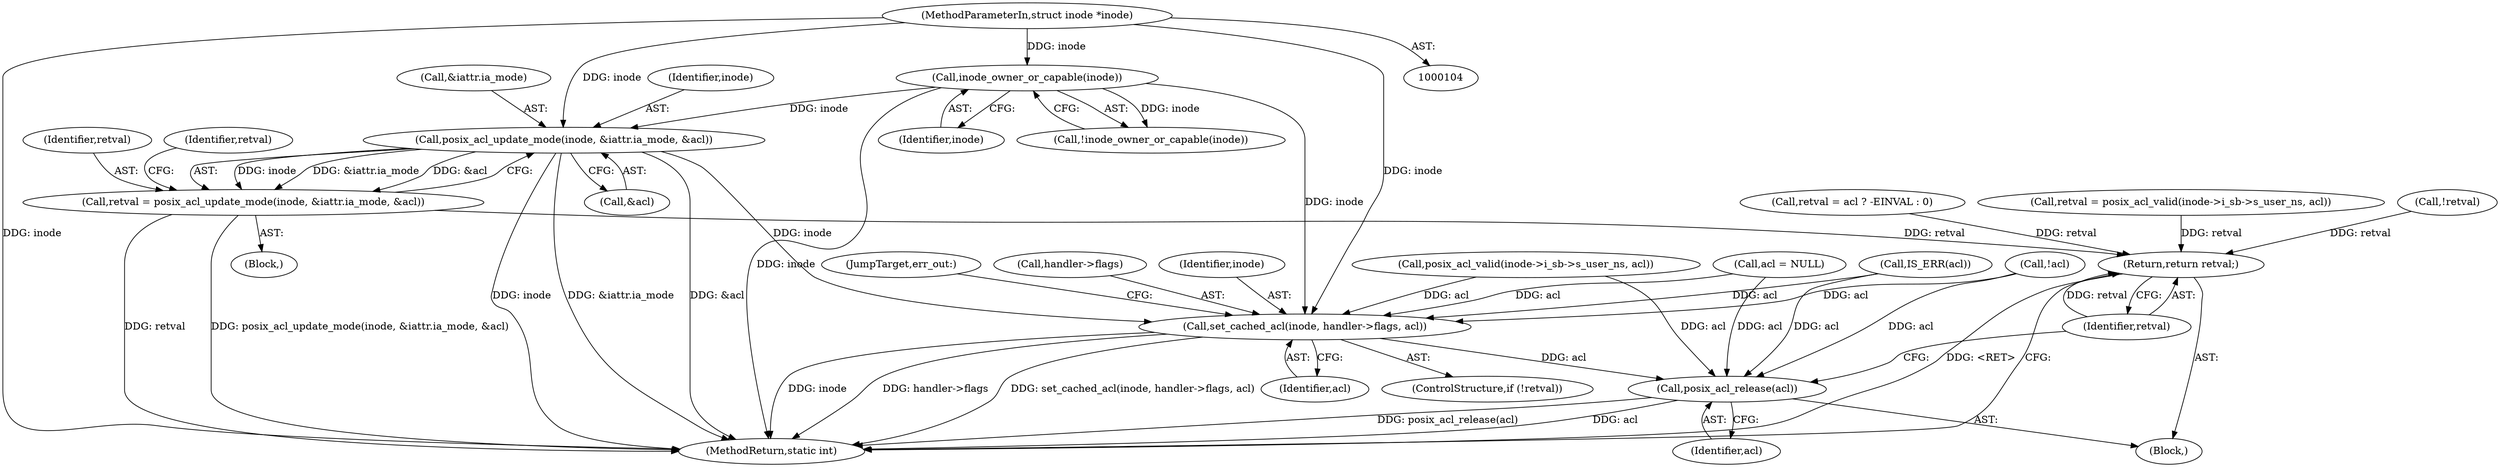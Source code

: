digraph "0_linux_073931017b49d9458aa351605b43a7e34598caef@API" {
"1000200" [label="(Call,posix_acl_update_mode(inode, &iattr.ia_mode, &acl))"];
"1000147" [label="(Call,inode_owner_or_capable(inode))"];
"1000107" [label="(MethodParameterIn,struct inode *inode)"];
"1000198" [label="(Call,retval = posix_acl_update_mode(inode, &iattr.ia_mode, &acl))"];
"1000272" [label="(Return,return retval;)"];
"1000263" [label="(Call,set_cached_acl(inode, handler->flags, acl))"];
"1000270" [label="(Call,posix_acl_release(acl))"];
"1000268" [label="(Identifier,acl)"];
"1000201" [label="(Identifier,inode)"];
"1000260" [label="(ControlStructure,if (!retval))"];
"1000148" [label="(Identifier,inode)"];
"1000269" [label="(JumpTarget,err_out:)"];
"1000274" [label="(MethodReturn,static int)"];
"1000185" [label="(Call,acl = NULL)"];
"1000261" [label="(Call,!retval)"];
"1000112" [label="(Block,)"];
"1000163" [label="(Call,IS_ERR(acl))"];
"1000196" [label="(Block,)"];
"1000271" [label="(Identifier,acl)"];
"1000174" [label="(Call,posix_acl_valid(inode->i_sb->s_user_ns, acl))"];
"1000206" [label="(Call,&acl)"];
"1000270" [label="(Call,posix_acl_release(acl))"];
"1000202" [label="(Call,&iattr.ia_mode)"];
"1000239" [label="(Call,retval = acl ? -EINVAL : 0)"];
"1000209" [label="(Identifier,retval)"];
"1000265" [label="(Call,handler->flags)"];
"1000200" [label="(Call,posix_acl_update_mode(inode, &iattr.ia_mode, &acl))"];
"1000272" [label="(Return,return retval;)"];
"1000107" [label="(MethodParameterIn,struct inode *inode)"];
"1000264" [label="(Identifier,inode)"];
"1000212" [label="(Call,!acl)"];
"1000199" [label="(Identifier,retval)"];
"1000146" [label="(Call,!inode_owner_or_capable(inode))"];
"1000198" [label="(Call,retval = posix_acl_update_mode(inode, &iattr.ia_mode, &acl))"];
"1000273" [label="(Identifier,retval)"];
"1000263" [label="(Call,set_cached_acl(inode, handler->flags, acl))"];
"1000147" [label="(Call,inode_owner_or_capable(inode))"];
"1000172" [label="(Call,retval = posix_acl_valid(inode->i_sb->s_user_ns, acl))"];
"1000200" -> "1000198"  [label="AST: "];
"1000200" -> "1000206"  [label="CFG: "];
"1000201" -> "1000200"  [label="AST: "];
"1000202" -> "1000200"  [label="AST: "];
"1000206" -> "1000200"  [label="AST: "];
"1000198" -> "1000200"  [label="CFG: "];
"1000200" -> "1000274"  [label="DDG: inode"];
"1000200" -> "1000274"  [label="DDG: &acl"];
"1000200" -> "1000274"  [label="DDG: &iattr.ia_mode"];
"1000200" -> "1000198"  [label="DDG: inode"];
"1000200" -> "1000198"  [label="DDG: &iattr.ia_mode"];
"1000200" -> "1000198"  [label="DDG: &acl"];
"1000147" -> "1000200"  [label="DDG: inode"];
"1000107" -> "1000200"  [label="DDG: inode"];
"1000200" -> "1000263"  [label="DDG: inode"];
"1000147" -> "1000146"  [label="AST: "];
"1000147" -> "1000148"  [label="CFG: "];
"1000148" -> "1000147"  [label="AST: "];
"1000146" -> "1000147"  [label="CFG: "];
"1000147" -> "1000274"  [label="DDG: inode"];
"1000147" -> "1000146"  [label="DDG: inode"];
"1000107" -> "1000147"  [label="DDG: inode"];
"1000147" -> "1000263"  [label="DDG: inode"];
"1000107" -> "1000104"  [label="AST: "];
"1000107" -> "1000274"  [label="DDG: inode"];
"1000107" -> "1000263"  [label="DDG: inode"];
"1000198" -> "1000196"  [label="AST: "];
"1000199" -> "1000198"  [label="AST: "];
"1000209" -> "1000198"  [label="CFG: "];
"1000198" -> "1000274"  [label="DDG: retval"];
"1000198" -> "1000274"  [label="DDG: posix_acl_update_mode(inode, &iattr.ia_mode, &acl)"];
"1000198" -> "1000272"  [label="DDG: retval"];
"1000272" -> "1000112"  [label="AST: "];
"1000272" -> "1000273"  [label="CFG: "];
"1000273" -> "1000272"  [label="AST: "];
"1000274" -> "1000272"  [label="CFG: "];
"1000272" -> "1000274"  [label="DDG: <RET>"];
"1000273" -> "1000272"  [label="DDG: retval"];
"1000239" -> "1000272"  [label="DDG: retval"];
"1000261" -> "1000272"  [label="DDG: retval"];
"1000172" -> "1000272"  [label="DDG: retval"];
"1000263" -> "1000260"  [label="AST: "];
"1000263" -> "1000268"  [label="CFG: "];
"1000264" -> "1000263"  [label="AST: "];
"1000265" -> "1000263"  [label="AST: "];
"1000268" -> "1000263"  [label="AST: "];
"1000269" -> "1000263"  [label="CFG: "];
"1000263" -> "1000274"  [label="DDG: handler->flags"];
"1000263" -> "1000274"  [label="DDG: set_cached_acl(inode, handler->flags, acl)"];
"1000263" -> "1000274"  [label="DDG: inode"];
"1000174" -> "1000263"  [label="DDG: acl"];
"1000212" -> "1000263"  [label="DDG: acl"];
"1000163" -> "1000263"  [label="DDG: acl"];
"1000185" -> "1000263"  [label="DDG: acl"];
"1000263" -> "1000270"  [label="DDG: acl"];
"1000270" -> "1000112"  [label="AST: "];
"1000270" -> "1000271"  [label="CFG: "];
"1000271" -> "1000270"  [label="AST: "];
"1000273" -> "1000270"  [label="CFG: "];
"1000270" -> "1000274"  [label="DDG: posix_acl_release(acl)"];
"1000270" -> "1000274"  [label="DDG: acl"];
"1000174" -> "1000270"  [label="DDG: acl"];
"1000212" -> "1000270"  [label="DDG: acl"];
"1000163" -> "1000270"  [label="DDG: acl"];
"1000185" -> "1000270"  [label="DDG: acl"];
}
